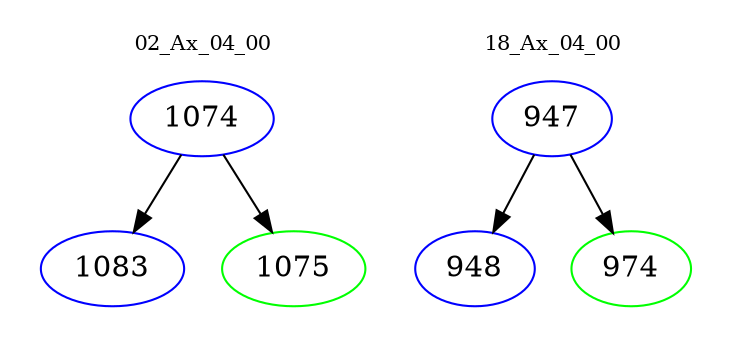 digraph{
subgraph cluster_0 {
color = white
label = "02_Ax_04_00";
fontsize=10;
T0_1074 [label="1074", color="blue"]
T0_1074 -> T0_1083 [color="black"]
T0_1083 [label="1083", color="blue"]
T0_1074 -> T0_1075 [color="black"]
T0_1075 [label="1075", color="green"]
}
subgraph cluster_1 {
color = white
label = "18_Ax_04_00";
fontsize=10;
T1_947 [label="947", color="blue"]
T1_947 -> T1_948 [color="black"]
T1_948 [label="948", color="blue"]
T1_947 -> T1_974 [color="black"]
T1_974 [label="974", color="green"]
}
}
